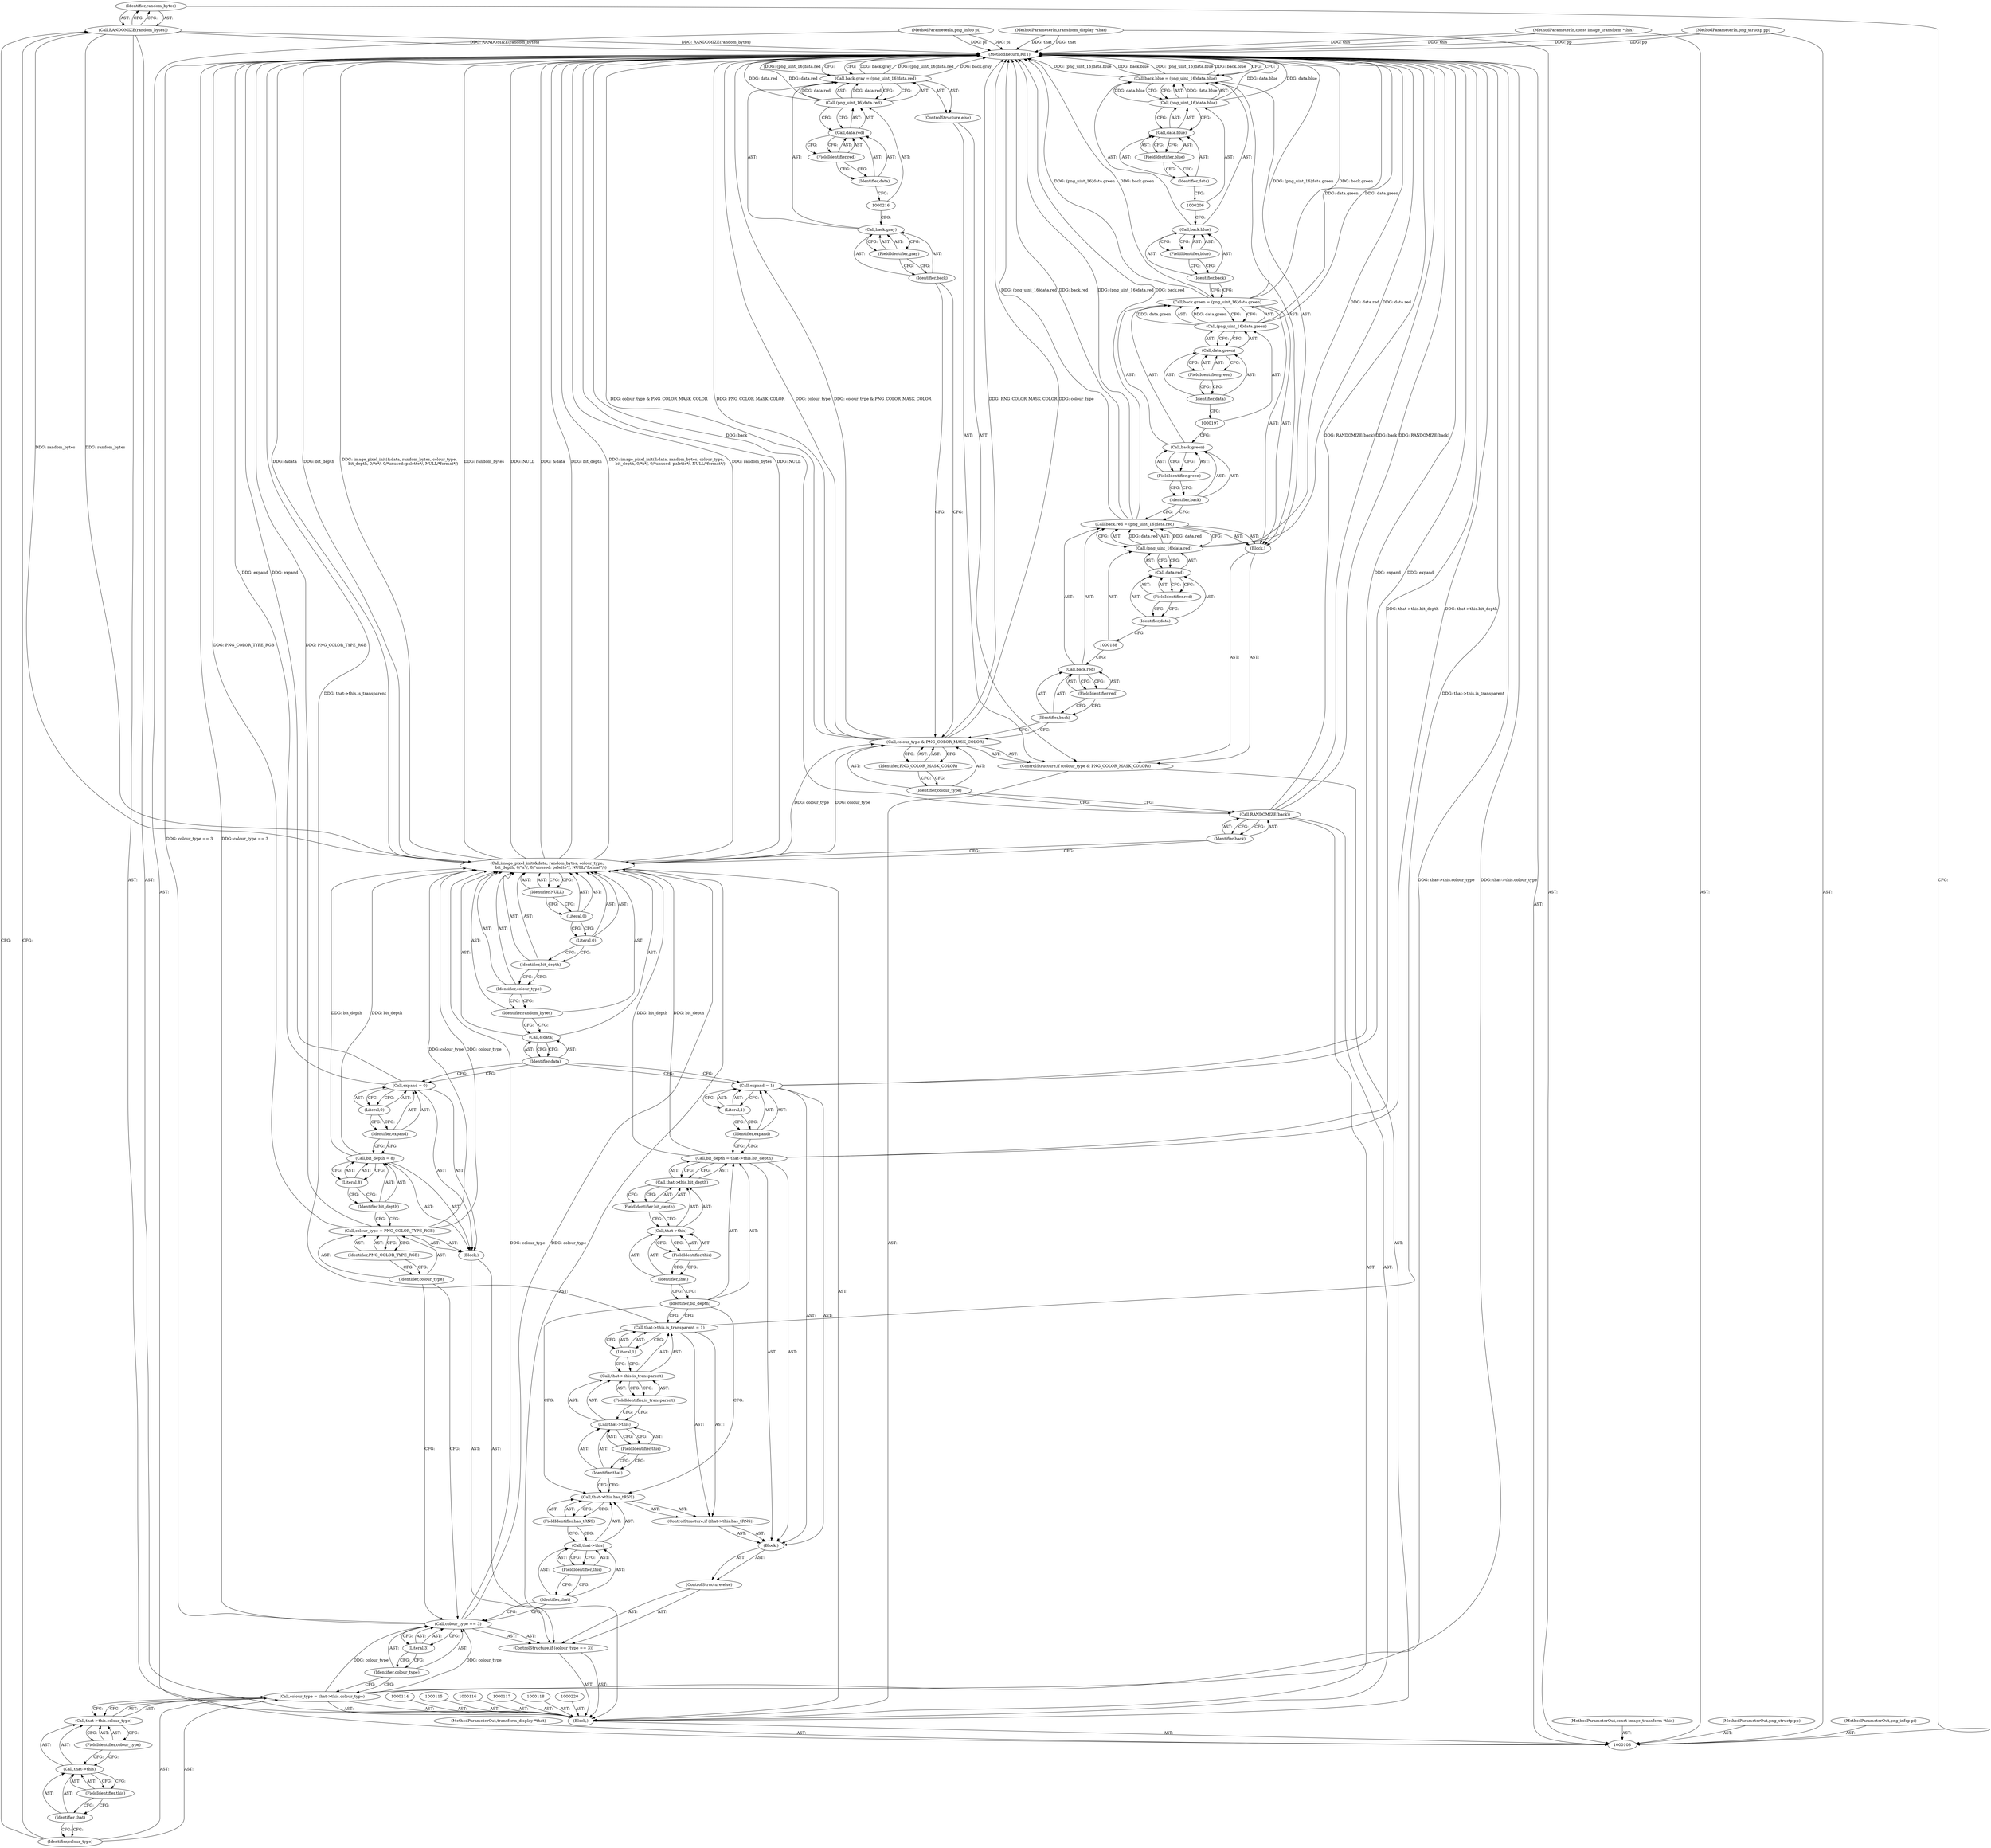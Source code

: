 digraph "0_Android_9d4853418ab2f754c2b63e091c29c5529b8b86ca_59" {
"1000120" [label="(Identifier,random_bytes)"];
"1000119" [label="(Call,RANDOMIZE(random_bytes))"];
"1000221" [label="(MethodReturn,RET)"];
"1000109" [label="(MethodParameterIn,const image_transform *this)"];
"1000282" [label="(MethodParameterOut,const image_transform *this)"];
"1000123" [label="(Call,that->this.colour_type)"];
"1000124" [label="(Call,that->this)"];
"1000125" [label="(Identifier,that)"];
"1000126" [label="(FieldIdentifier,this)"];
"1000127" [label="(FieldIdentifier,colour_type)"];
"1000121" [label="(Call,colour_type = that->this.colour_type)"];
"1000122" [label="(Identifier,colour_type)"];
"1000128" [label="(ControlStructure,if (colour_type == 3))"];
"1000131" [label="(Literal,3)"];
"1000129" [label="(Call,colour_type == 3)"];
"1000130" [label="(Identifier,colour_type)"];
"1000132" [label="(Block,)"];
"1000135" [label="(Identifier,PNG_COLOR_TYPE_RGB)"];
"1000133" [label="(Call,colour_type = PNG_COLOR_TYPE_RGB)"];
"1000134" [label="(Identifier,colour_type)"];
"1000138" [label="(Literal,8)"];
"1000136" [label="(Call,bit_depth = 8)"];
"1000137" [label="(Identifier,bit_depth)"];
"1000141" [label="(Literal,0)"];
"1000139" [label="(Call,expand = 0)"];
"1000140" [label="(Identifier,expand)"];
"1000142" [label="(ControlStructure,else)"];
"1000111" [label="(MethodParameterIn,png_structp pp)"];
"1000284" [label="(MethodParameterOut,png_structp pp)"];
"1000112" [label="(MethodParameterIn,png_infop pi)"];
"1000285" [label="(MethodParameterOut,png_infop pi)"];
"1000110" [label="(MethodParameterIn,transform_display *that)"];
"1000283" [label="(MethodParameterOut,transform_display *that)"];
"1000143" [label="(Block,)"];
"1000145" [label="(Call,that->this.has_tRNS)"];
"1000146" [label="(Call,that->this)"];
"1000147" [label="(Identifier,that)"];
"1000148" [label="(FieldIdentifier,this)"];
"1000149" [label="(FieldIdentifier,has_tRNS)"];
"1000144" [label="(ControlStructure,if (that->this.has_tRNS))"];
"1000154" [label="(FieldIdentifier,this)"];
"1000155" [label="(FieldIdentifier,is_transparent)"];
"1000156" [label="(Literal,1)"];
"1000150" [label="(Call,that->this.is_transparent = 1)"];
"1000151" [label="(Call,that->this.is_transparent)"];
"1000152" [label="(Call,that->this)"];
"1000153" [label="(Identifier,that)"];
"1000159" [label="(Call,that->this.bit_depth)"];
"1000160" [label="(Call,that->this)"];
"1000161" [label="(Identifier,that)"];
"1000162" [label="(FieldIdentifier,this)"];
"1000163" [label="(FieldIdentifier,bit_depth)"];
"1000157" [label="(Call,bit_depth = that->this.bit_depth)"];
"1000158" [label="(Identifier,bit_depth)"];
"1000166" [label="(Literal,1)"];
"1000164" [label="(Call,expand = 1)"];
"1000165" [label="(Identifier,expand)"];
"1000168" [label="(Call,&data)"];
"1000169" [label="(Identifier,data)"];
"1000170" [label="(Identifier,random_bytes)"];
"1000167" [label="(Call,image_pixel_init(&data, random_bytes, colour_type,\n      bit_depth, 0/*x*/, 0/*unused: palette*/, NULL/*format*/))"];
"1000171" [label="(Identifier,colour_type)"];
"1000173" [label="(Literal,0)"];
"1000174" [label="(Literal,0)"];
"1000175" [label="(Identifier,NULL)"];
"1000172" [label="(Identifier,bit_depth)"];
"1000113" [label="(Block,)"];
"1000177" [label="(Identifier,back)"];
"1000176" [label="(Call,RANDOMIZE(back))"];
"1000178" [label="(ControlStructure,if (colour_type & PNG_COLOR_MASK_COLOR))"];
"1000181" [label="(Identifier,PNG_COLOR_MASK_COLOR)"];
"1000179" [label="(Call,colour_type & PNG_COLOR_MASK_COLOR)"];
"1000180" [label="(Identifier,colour_type)"];
"1000182" [label="(Block,)"];
"1000186" [label="(FieldIdentifier,red)"];
"1000187" [label="(Call,(png_uint_16)data.red)"];
"1000189" [label="(Call,data.red)"];
"1000190" [label="(Identifier,data)"];
"1000191" [label="(FieldIdentifier,red)"];
"1000183" [label="(Call,back.red = (png_uint_16)data.red)"];
"1000184" [label="(Call,back.red)"];
"1000185" [label="(Identifier,back)"];
"1000195" [label="(FieldIdentifier,green)"];
"1000196" [label="(Call,(png_uint_16)data.green)"];
"1000198" [label="(Call,data.green)"];
"1000199" [label="(Identifier,data)"];
"1000200" [label="(FieldIdentifier,green)"];
"1000192" [label="(Call,back.green = (png_uint_16)data.green)"];
"1000193" [label="(Call,back.green)"];
"1000194" [label="(Identifier,back)"];
"1000204" [label="(FieldIdentifier,blue)"];
"1000205" [label="(Call,(png_uint_16)data.blue)"];
"1000207" [label="(Call,data.blue)"];
"1000208" [label="(Identifier,data)"];
"1000209" [label="(FieldIdentifier,blue)"];
"1000201" [label="(Call,back.blue = (png_uint_16)data.blue)"];
"1000202" [label="(Call,back.blue)"];
"1000203" [label="(Identifier,back)"];
"1000210" [label="(ControlStructure,else)"];
"1000214" [label="(FieldIdentifier,gray)"];
"1000215" [label="(Call,(png_uint_16)data.red)"];
"1000217" [label="(Call,data.red)"];
"1000218" [label="(Identifier,data)"];
"1000219" [label="(FieldIdentifier,red)"];
"1000211" [label="(Call,back.gray = (png_uint_16)data.red)"];
"1000212" [label="(Call,back.gray)"];
"1000213" [label="(Identifier,back)"];
"1000120" -> "1000119"  [label="AST: "];
"1000120" -> "1000108"  [label="CFG: "];
"1000119" -> "1000120"  [label="CFG: "];
"1000119" -> "1000113"  [label="AST: "];
"1000119" -> "1000120"  [label="CFG: "];
"1000120" -> "1000119"  [label="AST: "];
"1000122" -> "1000119"  [label="CFG: "];
"1000119" -> "1000221"  [label="DDG: RANDOMIZE(random_bytes)"];
"1000119" -> "1000167"  [label="DDG: random_bytes"];
"1000221" -> "1000108"  [label="AST: "];
"1000221" -> "1000201"  [label="CFG: "];
"1000221" -> "1000211"  [label="CFG: "];
"1000157" -> "1000221"  [label="DDG: that->this.bit_depth"];
"1000150" -> "1000221"  [label="DDG: that->this.is_transparent"];
"1000179" -> "1000221"  [label="DDG: colour_type & PNG_COLOR_MASK_COLOR"];
"1000179" -> "1000221"  [label="DDG: PNG_COLOR_MASK_COLOR"];
"1000179" -> "1000221"  [label="DDG: colour_type"];
"1000176" -> "1000221"  [label="DDG: RANDOMIZE(back)"];
"1000176" -> "1000221"  [label="DDG: back"];
"1000205" -> "1000221"  [label="DDG: data.blue"];
"1000211" -> "1000221"  [label="DDG: back.gray"];
"1000211" -> "1000221"  [label="DDG: (png_uint_16)data.red"];
"1000192" -> "1000221"  [label="DDG: (png_uint_16)data.green"];
"1000192" -> "1000221"  [label="DDG: back.green"];
"1000167" -> "1000221"  [label="DDG: &data"];
"1000167" -> "1000221"  [label="DDG: bit_depth"];
"1000167" -> "1000221"  [label="DDG: image_pixel_init(&data, random_bytes, colour_type,\n      bit_depth, 0/*x*/, 0/*unused: palette*/, NULL/*format*/)"];
"1000167" -> "1000221"  [label="DDG: random_bytes"];
"1000167" -> "1000221"  [label="DDG: NULL"];
"1000183" -> "1000221"  [label="DDG: (png_uint_16)data.red"];
"1000183" -> "1000221"  [label="DDG: back.red"];
"1000215" -> "1000221"  [label="DDG: data.red"];
"1000187" -> "1000221"  [label="DDG: data.red"];
"1000121" -> "1000221"  [label="DDG: that->this.colour_type"];
"1000139" -> "1000221"  [label="DDG: expand"];
"1000129" -> "1000221"  [label="DDG: colour_type == 3"];
"1000112" -> "1000221"  [label="DDG: pi"];
"1000133" -> "1000221"  [label="DDG: PNG_COLOR_TYPE_RGB"];
"1000110" -> "1000221"  [label="DDG: that"];
"1000201" -> "1000221"  [label="DDG: (png_uint_16)data.blue"];
"1000201" -> "1000221"  [label="DDG: back.blue"];
"1000119" -> "1000221"  [label="DDG: RANDOMIZE(random_bytes)"];
"1000111" -> "1000221"  [label="DDG: pp"];
"1000109" -> "1000221"  [label="DDG: this"];
"1000196" -> "1000221"  [label="DDG: data.green"];
"1000164" -> "1000221"  [label="DDG: expand"];
"1000109" -> "1000108"  [label="AST: "];
"1000109" -> "1000221"  [label="DDG: this"];
"1000282" -> "1000108"  [label="AST: "];
"1000123" -> "1000121"  [label="AST: "];
"1000123" -> "1000127"  [label="CFG: "];
"1000124" -> "1000123"  [label="AST: "];
"1000127" -> "1000123"  [label="AST: "];
"1000121" -> "1000123"  [label="CFG: "];
"1000124" -> "1000123"  [label="AST: "];
"1000124" -> "1000126"  [label="CFG: "];
"1000125" -> "1000124"  [label="AST: "];
"1000126" -> "1000124"  [label="AST: "];
"1000127" -> "1000124"  [label="CFG: "];
"1000125" -> "1000124"  [label="AST: "];
"1000125" -> "1000122"  [label="CFG: "];
"1000126" -> "1000125"  [label="CFG: "];
"1000126" -> "1000124"  [label="AST: "];
"1000126" -> "1000125"  [label="CFG: "];
"1000124" -> "1000126"  [label="CFG: "];
"1000127" -> "1000123"  [label="AST: "];
"1000127" -> "1000124"  [label="CFG: "];
"1000123" -> "1000127"  [label="CFG: "];
"1000121" -> "1000113"  [label="AST: "];
"1000121" -> "1000123"  [label="CFG: "];
"1000122" -> "1000121"  [label="AST: "];
"1000123" -> "1000121"  [label="AST: "];
"1000130" -> "1000121"  [label="CFG: "];
"1000121" -> "1000221"  [label="DDG: that->this.colour_type"];
"1000121" -> "1000129"  [label="DDG: colour_type"];
"1000122" -> "1000121"  [label="AST: "];
"1000122" -> "1000119"  [label="CFG: "];
"1000125" -> "1000122"  [label="CFG: "];
"1000128" -> "1000113"  [label="AST: "];
"1000129" -> "1000128"  [label="AST: "];
"1000132" -> "1000128"  [label="AST: "];
"1000142" -> "1000128"  [label="AST: "];
"1000131" -> "1000129"  [label="AST: "];
"1000131" -> "1000130"  [label="CFG: "];
"1000129" -> "1000131"  [label="CFG: "];
"1000129" -> "1000128"  [label="AST: "];
"1000129" -> "1000131"  [label="CFG: "];
"1000130" -> "1000129"  [label="AST: "];
"1000131" -> "1000129"  [label="AST: "];
"1000134" -> "1000129"  [label="CFG: "];
"1000147" -> "1000129"  [label="CFG: "];
"1000129" -> "1000221"  [label="DDG: colour_type == 3"];
"1000121" -> "1000129"  [label="DDG: colour_type"];
"1000129" -> "1000167"  [label="DDG: colour_type"];
"1000130" -> "1000129"  [label="AST: "];
"1000130" -> "1000121"  [label="CFG: "];
"1000131" -> "1000130"  [label="CFG: "];
"1000132" -> "1000128"  [label="AST: "];
"1000133" -> "1000132"  [label="AST: "];
"1000136" -> "1000132"  [label="AST: "];
"1000139" -> "1000132"  [label="AST: "];
"1000135" -> "1000133"  [label="AST: "];
"1000135" -> "1000134"  [label="CFG: "];
"1000133" -> "1000135"  [label="CFG: "];
"1000133" -> "1000132"  [label="AST: "];
"1000133" -> "1000135"  [label="CFG: "];
"1000134" -> "1000133"  [label="AST: "];
"1000135" -> "1000133"  [label="AST: "];
"1000137" -> "1000133"  [label="CFG: "];
"1000133" -> "1000221"  [label="DDG: PNG_COLOR_TYPE_RGB"];
"1000133" -> "1000167"  [label="DDG: colour_type"];
"1000134" -> "1000133"  [label="AST: "];
"1000134" -> "1000129"  [label="CFG: "];
"1000135" -> "1000134"  [label="CFG: "];
"1000138" -> "1000136"  [label="AST: "];
"1000138" -> "1000137"  [label="CFG: "];
"1000136" -> "1000138"  [label="CFG: "];
"1000136" -> "1000132"  [label="AST: "];
"1000136" -> "1000138"  [label="CFG: "];
"1000137" -> "1000136"  [label="AST: "];
"1000138" -> "1000136"  [label="AST: "];
"1000140" -> "1000136"  [label="CFG: "];
"1000136" -> "1000167"  [label="DDG: bit_depth"];
"1000137" -> "1000136"  [label="AST: "];
"1000137" -> "1000133"  [label="CFG: "];
"1000138" -> "1000137"  [label="CFG: "];
"1000141" -> "1000139"  [label="AST: "];
"1000141" -> "1000140"  [label="CFG: "];
"1000139" -> "1000141"  [label="CFG: "];
"1000139" -> "1000132"  [label="AST: "];
"1000139" -> "1000141"  [label="CFG: "];
"1000140" -> "1000139"  [label="AST: "];
"1000141" -> "1000139"  [label="AST: "];
"1000169" -> "1000139"  [label="CFG: "];
"1000139" -> "1000221"  [label="DDG: expand"];
"1000140" -> "1000139"  [label="AST: "];
"1000140" -> "1000136"  [label="CFG: "];
"1000141" -> "1000140"  [label="CFG: "];
"1000142" -> "1000128"  [label="AST: "];
"1000143" -> "1000142"  [label="AST: "];
"1000111" -> "1000108"  [label="AST: "];
"1000111" -> "1000221"  [label="DDG: pp"];
"1000284" -> "1000108"  [label="AST: "];
"1000112" -> "1000108"  [label="AST: "];
"1000112" -> "1000221"  [label="DDG: pi"];
"1000285" -> "1000108"  [label="AST: "];
"1000110" -> "1000108"  [label="AST: "];
"1000110" -> "1000221"  [label="DDG: that"];
"1000283" -> "1000108"  [label="AST: "];
"1000143" -> "1000142"  [label="AST: "];
"1000144" -> "1000143"  [label="AST: "];
"1000157" -> "1000143"  [label="AST: "];
"1000164" -> "1000143"  [label="AST: "];
"1000145" -> "1000144"  [label="AST: "];
"1000145" -> "1000149"  [label="CFG: "];
"1000146" -> "1000145"  [label="AST: "];
"1000149" -> "1000145"  [label="AST: "];
"1000153" -> "1000145"  [label="CFG: "];
"1000158" -> "1000145"  [label="CFG: "];
"1000146" -> "1000145"  [label="AST: "];
"1000146" -> "1000148"  [label="CFG: "];
"1000147" -> "1000146"  [label="AST: "];
"1000148" -> "1000146"  [label="AST: "];
"1000149" -> "1000146"  [label="CFG: "];
"1000147" -> "1000146"  [label="AST: "];
"1000147" -> "1000129"  [label="CFG: "];
"1000148" -> "1000147"  [label="CFG: "];
"1000148" -> "1000146"  [label="AST: "];
"1000148" -> "1000147"  [label="CFG: "];
"1000146" -> "1000148"  [label="CFG: "];
"1000149" -> "1000145"  [label="AST: "];
"1000149" -> "1000146"  [label="CFG: "];
"1000145" -> "1000149"  [label="CFG: "];
"1000144" -> "1000143"  [label="AST: "];
"1000145" -> "1000144"  [label="AST: "];
"1000150" -> "1000144"  [label="AST: "];
"1000154" -> "1000152"  [label="AST: "];
"1000154" -> "1000153"  [label="CFG: "];
"1000152" -> "1000154"  [label="CFG: "];
"1000155" -> "1000151"  [label="AST: "];
"1000155" -> "1000152"  [label="CFG: "];
"1000151" -> "1000155"  [label="CFG: "];
"1000156" -> "1000150"  [label="AST: "];
"1000156" -> "1000151"  [label="CFG: "];
"1000150" -> "1000156"  [label="CFG: "];
"1000150" -> "1000144"  [label="AST: "];
"1000150" -> "1000156"  [label="CFG: "];
"1000151" -> "1000150"  [label="AST: "];
"1000156" -> "1000150"  [label="AST: "];
"1000158" -> "1000150"  [label="CFG: "];
"1000150" -> "1000221"  [label="DDG: that->this.is_transparent"];
"1000151" -> "1000150"  [label="AST: "];
"1000151" -> "1000155"  [label="CFG: "];
"1000152" -> "1000151"  [label="AST: "];
"1000155" -> "1000151"  [label="AST: "];
"1000156" -> "1000151"  [label="CFG: "];
"1000152" -> "1000151"  [label="AST: "];
"1000152" -> "1000154"  [label="CFG: "];
"1000153" -> "1000152"  [label="AST: "];
"1000154" -> "1000152"  [label="AST: "];
"1000155" -> "1000152"  [label="CFG: "];
"1000153" -> "1000152"  [label="AST: "];
"1000153" -> "1000145"  [label="CFG: "];
"1000154" -> "1000153"  [label="CFG: "];
"1000159" -> "1000157"  [label="AST: "];
"1000159" -> "1000163"  [label="CFG: "];
"1000160" -> "1000159"  [label="AST: "];
"1000163" -> "1000159"  [label="AST: "];
"1000157" -> "1000159"  [label="CFG: "];
"1000160" -> "1000159"  [label="AST: "];
"1000160" -> "1000162"  [label="CFG: "];
"1000161" -> "1000160"  [label="AST: "];
"1000162" -> "1000160"  [label="AST: "];
"1000163" -> "1000160"  [label="CFG: "];
"1000161" -> "1000160"  [label="AST: "];
"1000161" -> "1000158"  [label="CFG: "];
"1000162" -> "1000161"  [label="CFG: "];
"1000162" -> "1000160"  [label="AST: "];
"1000162" -> "1000161"  [label="CFG: "];
"1000160" -> "1000162"  [label="CFG: "];
"1000163" -> "1000159"  [label="AST: "];
"1000163" -> "1000160"  [label="CFG: "];
"1000159" -> "1000163"  [label="CFG: "];
"1000157" -> "1000143"  [label="AST: "];
"1000157" -> "1000159"  [label="CFG: "];
"1000158" -> "1000157"  [label="AST: "];
"1000159" -> "1000157"  [label="AST: "];
"1000165" -> "1000157"  [label="CFG: "];
"1000157" -> "1000221"  [label="DDG: that->this.bit_depth"];
"1000157" -> "1000167"  [label="DDG: bit_depth"];
"1000158" -> "1000157"  [label="AST: "];
"1000158" -> "1000150"  [label="CFG: "];
"1000158" -> "1000145"  [label="CFG: "];
"1000161" -> "1000158"  [label="CFG: "];
"1000166" -> "1000164"  [label="AST: "];
"1000166" -> "1000165"  [label="CFG: "];
"1000164" -> "1000166"  [label="CFG: "];
"1000164" -> "1000143"  [label="AST: "];
"1000164" -> "1000166"  [label="CFG: "];
"1000165" -> "1000164"  [label="AST: "];
"1000166" -> "1000164"  [label="AST: "];
"1000169" -> "1000164"  [label="CFG: "];
"1000164" -> "1000221"  [label="DDG: expand"];
"1000165" -> "1000164"  [label="AST: "];
"1000165" -> "1000157"  [label="CFG: "];
"1000166" -> "1000165"  [label="CFG: "];
"1000168" -> "1000167"  [label="AST: "];
"1000168" -> "1000169"  [label="CFG: "];
"1000169" -> "1000168"  [label="AST: "];
"1000170" -> "1000168"  [label="CFG: "];
"1000169" -> "1000168"  [label="AST: "];
"1000169" -> "1000139"  [label="CFG: "];
"1000169" -> "1000164"  [label="CFG: "];
"1000168" -> "1000169"  [label="CFG: "];
"1000170" -> "1000167"  [label="AST: "];
"1000170" -> "1000168"  [label="CFG: "];
"1000171" -> "1000170"  [label="CFG: "];
"1000167" -> "1000113"  [label="AST: "];
"1000167" -> "1000175"  [label="CFG: "];
"1000168" -> "1000167"  [label="AST: "];
"1000170" -> "1000167"  [label="AST: "];
"1000171" -> "1000167"  [label="AST: "];
"1000172" -> "1000167"  [label="AST: "];
"1000173" -> "1000167"  [label="AST: "];
"1000174" -> "1000167"  [label="AST: "];
"1000175" -> "1000167"  [label="AST: "];
"1000177" -> "1000167"  [label="CFG: "];
"1000167" -> "1000221"  [label="DDG: &data"];
"1000167" -> "1000221"  [label="DDG: bit_depth"];
"1000167" -> "1000221"  [label="DDG: image_pixel_init(&data, random_bytes, colour_type,\n      bit_depth, 0/*x*/, 0/*unused: palette*/, NULL/*format*/)"];
"1000167" -> "1000221"  [label="DDG: random_bytes"];
"1000167" -> "1000221"  [label="DDG: NULL"];
"1000119" -> "1000167"  [label="DDG: random_bytes"];
"1000129" -> "1000167"  [label="DDG: colour_type"];
"1000133" -> "1000167"  [label="DDG: colour_type"];
"1000157" -> "1000167"  [label="DDG: bit_depth"];
"1000136" -> "1000167"  [label="DDG: bit_depth"];
"1000167" -> "1000179"  [label="DDG: colour_type"];
"1000171" -> "1000167"  [label="AST: "];
"1000171" -> "1000170"  [label="CFG: "];
"1000172" -> "1000171"  [label="CFG: "];
"1000173" -> "1000167"  [label="AST: "];
"1000173" -> "1000172"  [label="CFG: "];
"1000174" -> "1000173"  [label="CFG: "];
"1000174" -> "1000167"  [label="AST: "];
"1000174" -> "1000173"  [label="CFG: "];
"1000175" -> "1000174"  [label="CFG: "];
"1000175" -> "1000167"  [label="AST: "];
"1000175" -> "1000174"  [label="CFG: "];
"1000167" -> "1000175"  [label="CFG: "];
"1000172" -> "1000167"  [label="AST: "];
"1000172" -> "1000171"  [label="CFG: "];
"1000173" -> "1000172"  [label="CFG: "];
"1000113" -> "1000108"  [label="AST: "];
"1000114" -> "1000113"  [label="AST: "];
"1000115" -> "1000113"  [label="AST: "];
"1000116" -> "1000113"  [label="AST: "];
"1000117" -> "1000113"  [label="AST: "];
"1000118" -> "1000113"  [label="AST: "];
"1000119" -> "1000113"  [label="AST: "];
"1000121" -> "1000113"  [label="AST: "];
"1000128" -> "1000113"  [label="AST: "];
"1000167" -> "1000113"  [label="AST: "];
"1000176" -> "1000113"  [label="AST: "];
"1000178" -> "1000113"  [label="AST: "];
"1000220" -> "1000113"  [label="AST: "];
"1000177" -> "1000176"  [label="AST: "];
"1000177" -> "1000167"  [label="CFG: "];
"1000176" -> "1000177"  [label="CFG: "];
"1000176" -> "1000113"  [label="AST: "];
"1000176" -> "1000177"  [label="CFG: "];
"1000177" -> "1000176"  [label="AST: "];
"1000180" -> "1000176"  [label="CFG: "];
"1000176" -> "1000221"  [label="DDG: RANDOMIZE(back)"];
"1000176" -> "1000221"  [label="DDG: back"];
"1000178" -> "1000113"  [label="AST: "];
"1000179" -> "1000178"  [label="AST: "];
"1000182" -> "1000178"  [label="AST: "];
"1000210" -> "1000178"  [label="AST: "];
"1000181" -> "1000179"  [label="AST: "];
"1000181" -> "1000180"  [label="CFG: "];
"1000179" -> "1000181"  [label="CFG: "];
"1000179" -> "1000178"  [label="AST: "];
"1000179" -> "1000181"  [label="CFG: "];
"1000180" -> "1000179"  [label="AST: "];
"1000181" -> "1000179"  [label="AST: "];
"1000185" -> "1000179"  [label="CFG: "];
"1000213" -> "1000179"  [label="CFG: "];
"1000179" -> "1000221"  [label="DDG: colour_type & PNG_COLOR_MASK_COLOR"];
"1000179" -> "1000221"  [label="DDG: PNG_COLOR_MASK_COLOR"];
"1000179" -> "1000221"  [label="DDG: colour_type"];
"1000167" -> "1000179"  [label="DDG: colour_type"];
"1000180" -> "1000179"  [label="AST: "];
"1000180" -> "1000176"  [label="CFG: "];
"1000181" -> "1000180"  [label="CFG: "];
"1000182" -> "1000178"  [label="AST: "];
"1000183" -> "1000182"  [label="AST: "];
"1000192" -> "1000182"  [label="AST: "];
"1000201" -> "1000182"  [label="AST: "];
"1000186" -> "1000184"  [label="AST: "];
"1000186" -> "1000185"  [label="CFG: "];
"1000184" -> "1000186"  [label="CFG: "];
"1000187" -> "1000183"  [label="AST: "];
"1000187" -> "1000189"  [label="CFG: "];
"1000188" -> "1000187"  [label="AST: "];
"1000189" -> "1000187"  [label="AST: "];
"1000183" -> "1000187"  [label="CFG: "];
"1000187" -> "1000221"  [label="DDG: data.red"];
"1000187" -> "1000183"  [label="DDG: data.red"];
"1000189" -> "1000187"  [label="AST: "];
"1000189" -> "1000191"  [label="CFG: "];
"1000190" -> "1000189"  [label="AST: "];
"1000191" -> "1000189"  [label="AST: "];
"1000187" -> "1000189"  [label="CFG: "];
"1000190" -> "1000189"  [label="AST: "];
"1000190" -> "1000188"  [label="CFG: "];
"1000191" -> "1000190"  [label="CFG: "];
"1000191" -> "1000189"  [label="AST: "];
"1000191" -> "1000190"  [label="CFG: "];
"1000189" -> "1000191"  [label="CFG: "];
"1000183" -> "1000182"  [label="AST: "];
"1000183" -> "1000187"  [label="CFG: "];
"1000184" -> "1000183"  [label="AST: "];
"1000187" -> "1000183"  [label="AST: "];
"1000194" -> "1000183"  [label="CFG: "];
"1000183" -> "1000221"  [label="DDG: (png_uint_16)data.red"];
"1000183" -> "1000221"  [label="DDG: back.red"];
"1000187" -> "1000183"  [label="DDG: data.red"];
"1000184" -> "1000183"  [label="AST: "];
"1000184" -> "1000186"  [label="CFG: "];
"1000185" -> "1000184"  [label="AST: "];
"1000186" -> "1000184"  [label="AST: "];
"1000188" -> "1000184"  [label="CFG: "];
"1000185" -> "1000184"  [label="AST: "];
"1000185" -> "1000179"  [label="CFG: "];
"1000186" -> "1000185"  [label="CFG: "];
"1000195" -> "1000193"  [label="AST: "];
"1000195" -> "1000194"  [label="CFG: "];
"1000193" -> "1000195"  [label="CFG: "];
"1000196" -> "1000192"  [label="AST: "];
"1000196" -> "1000198"  [label="CFG: "];
"1000197" -> "1000196"  [label="AST: "];
"1000198" -> "1000196"  [label="AST: "];
"1000192" -> "1000196"  [label="CFG: "];
"1000196" -> "1000221"  [label="DDG: data.green"];
"1000196" -> "1000192"  [label="DDG: data.green"];
"1000198" -> "1000196"  [label="AST: "];
"1000198" -> "1000200"  [label="CFG: "];
"1000199" -> "1000198"  [label="AST: "];
"1000200" -> "1000198"  [label="AST: "];
"1000196" -> "1000198"  [label="CFG: "];
"1000199" -> "1000198"  [label="AST: "];
"1000199" -> "1000197"  [label="CFG: "];
"1000200" -> "1000199"  [label="CFG: "];
"1000200" -> "1000198"  [label="AST: "];
"1000200" -> "1000199"  [label="CFG: "];
"1000198" -> "1000200"  [label="CFG: "];
"1000192" -> "1000182"  [label="AST: "];
"1000192" -> "1000196"  [label="CFG: "];
"1000193" -> "1000192"  [label="AST: "];
"1000196" -> "1000192"  [label="AST: "];
"1000203" -> "1000192"  [label="CFG: "];
"1000192" -> "1000221"  [label="DDG: (png_uint_16)data.green"];
"1000192" -> "1000221"  [label="DDG: back.green"];
"1000196" -> "1000192"  [label="DDG: data.green"];
"1000193" -> "1000192"  [label="AST: "];
"1000193" -> "1000195"  [label="CFG: "];
"1000194" -> "1000193"  [label="AST: "];
"1000195" -> "1000193"  [label="AST: "];
"1000197" -> "1000193"  [label="CFG: "];
"1000194" -> "1000193"  [label="AST: "];
"1000194" -> "1000183"  [label="CFG: "];
"1000195" -> "1000194"  [label="CFG: "];
"1000204" -> "1000202"  [label="AST: "];
"1000204" -> "1000203"  [label="CFG: "];
"1000202" -> "1000204"  [label="CFG: "];
"1000205" -> "1000201"  [label="AST: "];
"1000205" -> "1000207"  [label="CFG: "];
"1000206" -> "1000205"  [label="AST: "];
"1000207" -> "1000205"  [label="AST: "];
"1000201" -> "1000205"  [label="CFG: "];
"1000205" -> "1000221"  [label="DDG: data.blue"];
"1000205" -> "1000201"  [label="DDG: data.blue"];
"1000207" -> "1000205"  [label="AST: "];
"1000207" -> "1000209"  [label="CFG: "];
"1000208" -> "1000207"  [label="AST: "];
"1000209" -> "1000207"  [label="AST: "];
"1000205" -> "1000207"  [label="CFG: "];
"1000208" -> "1000207"  [label="AST: "];
"1000208" -> "1000206"  [label="CFG: "];
"1000209" -> "1000208"  [label="CFG: "];
"1000209" -> "1000207"  [label="AST: "];
"1000209" -> "1000208"  [label="CFG: "];
"1000207" -> "1000209"  [label="CFG: "];
"1000201" -> "1000182"  [label="AST: "];
"1000201" -> "1000205"  [label="CFG: "];
"1000202" -> "1000201"  [label="AST: "];
"1000205" -> "1000201"  [label="AST: "];
"1000221" -> "1000201"  [label="CFG: "];
"1000201" -> "1000221"  [label="DDG: (png_uint_16)data.blue"];
"1000201" -> "1000221"  [label="DDG: back.blue"];
"1000205" -> "1000201"  [label="DDG: data.blue"];
"1000202" -> "1000201"  [label="AST: "];
"1000202" -> "1000204"  [label="CFG: "];
"1000203" -> "1000202"  [label="AST: "];
"1000204" -> "1000202"  [label="AST: "];
"1000206" -> "1000202"  [label="CFG: "];
"1000203" -> "1000202"  [label="AST: "];
"1000203" -> "1000192"  [label="CFG: "];
"1000204" -> "1000203"  [label="CFG: "];
"1000210" -> "1000178"  [label="AST: "];
"1000211" -> "1000210"  [label="AST: "];
"1000214" -> "1000212"  [label="AST: "];
"1000214" -> "1000213"  [label="CFG: "];
"1000212" -> "1000214"  [label="CFG: "];
"1000215" -> "1000211"  [label="AST: "];
"1000215" -> "1000217"  [label="CFG: "];
"1000216" -> "1000215"  [label="AST: "];
"1000217" -> "1000215"  [label="AST: "];
"1000211" -> "1000215"  [label="CFG: "];
"1000215" -> "1000221"  [label="DDG: data.red"];
"1000215" -> "1000211"  [label="DDG: data.red"];
"1000217" -> "1000215"  [label="AST: "];
"1000217" -> "1000219"  [label="CFG: "];
"1000218" -> "1000217"  [label="AST: "];
"1000219" -> "1000217"  [label="AST: "];
"1000215" -> "1000217"  [label="CFG: "];
"1000218" -> "1000217"  [label="AST: "];
"1000218" -> "1000216"  [label="CFG: "];
"1000219" -> "1000218"  [label="CFG: "];
"1000219" -> "1000217"  [label="AST: "];
"1000219" -> "1000218"  [label="CFG: "];
"1000217" -> "1000219"  [label="CFG: "];
"1000211" -> "1000210"  [label="AST: "];
"1000211" -> "1000215"  [label="CFG: "];
"1000212" -> "1000211"  [label="AST: "];
"1000215" -> "1000211"  [label="AST: "];
"1000221" -> "1000211"  [label="CFG: "];
"1000211" -> "1000221"  [label="DDG: back.gray"];
"1000211" -> "1000221"  [label="DDG: (png_uint_16)data.red"];
"1000215" -> "1000211"  [label="DDG: data.red"];
"1000212" -> "1000211"  [label="AST: "];
"1000212" -> "1000214"  [label="CFG: "];
"1000213" -> "1000212"  [label="AST: "];
"1000214" -> "1000212"  [label="AST: "];
"1000216" -> "1000212"  [label="CFG: "];
"1000213" -> "1000212"  [label="AST: "];
"1000213" -> "1000179"  [label="CFG: "];
"1000214" -> "1000213"  [label="CFG: "];
}
